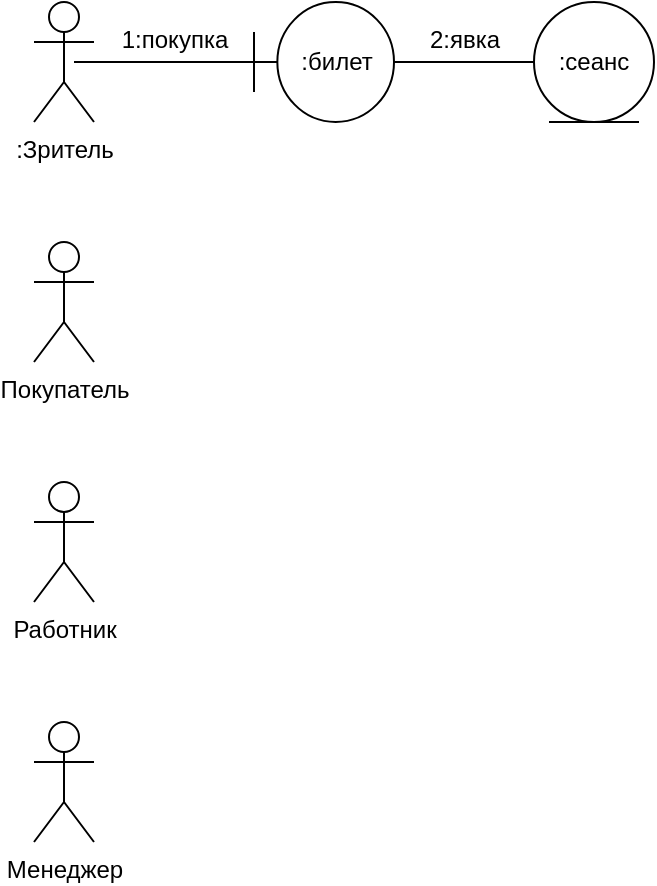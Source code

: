 <mxfile version="24.7.17">
  <diagram name="Страница — 1" id="Bhks7NLE8897tqWXi8Yq">
    <mxGraphModel dx="989" dy="545" grid="1" gridSize="10" guides="1" tooltips="1" connect="1" arrows="1" fold="1" page="1" pageScale="1" pageWidth="827" pageHeight="1169" math="0" shadow="0">
      <root>
        <mxCell id="0" />
        <mxCell id="1" parent="0" />
        <mxCell id="cRrh5-8DGzkQ_TaTyeGt-1" value=":Зритель" style="shape=umlActor;verticalLabelPosition=bottom;verticalAlign=top;html=1;outlineConnect=0;" vertex="1" parent="1">
          <mxGeometry x="80" y="40" width="30" height="60" as="geometry" />
        </mxCell>
        <mxCell id="cRrh5-8DGzkQ_TaTyeGt-2" value=":билет" style="shape=umlBoundary;whiteSpace=wrap;html=1;" vertex="1" parent="1">
          <mxGeometry x="190" y="40" width="70" height="60" as="geometry" />
        </mxCell>
        <mxCell id="cRrh5-8DGzkQ_TaTyeGt-4" value=":сеанс" style="ellipse;shape=umlEntity;whiteSpace=wrap;html=1;" vertex="1" parent="1">
          <mxGeometry x="330" y="40" width="60" height="60" as="geometry" />
        </mxCell>
        <mxCell id="cRrh5-8DGzkQ_TaTyeGt-6" value="" style="line;strokeWidth=1;fillColor=none;align=left;verticalAlign=middle;spacingTop=-1;spacingLeft=3;spacingRight=3;rotatable=0;labelPosition=right;points=[];portConstraint=eastwest;strokeColor=inherit;" vertex="1" parent="1">
          <mxGeometry x="100" y="66" width="100" height="8" as="geometry" />
        </mxCell>
        <mxCell id="cRrh5-8DGzkQ_TaTyeGt-7" value="" style="line;strokeWidth=1;fillColor=none;align=left;verticalAlign=middle;spacingTop=-1;spacingLeft=3;spacingRight=3;rotatable=0;labelPosition=right;points=[];portConstraint=eastwest;strokeColor=inherit;" vertex="1" parent="1">
          <mxGeometry x="260" y="66" width="70" height="8" as="geometry" />
        </mxCell>
        <mxCell id="cRrh5-8DGzkQ_TaTyeGt-8" value="1:покупка" style="text;html=1;align=center;verticalAlign=middle;resizable=0;points=[];autosize=1;strokeColor=none;fillColor=none;" vertex="1" parent="1">
          <mxGeometry x="110" y="44" width="80" height="30" as="geometry" />
        </mxCell>
        <mxCell id="cRrh5-8DGzkQ_TaTyeGt-9" value="2:явка" style="text;html=1;align=center;verticalAlign=middle;resizable=0;points=[];autosize=1;strokeColor=none;fillColor=none;" vertex="1" parent="1">
          <mxGeometry x="265" y="44" width="60" height="30" as="geometry" />
        </mxCell>
        <mxCell id="cRrh5-8DGzkQ_TaTyeGt-10" value="Покупатель" style="shape=umlActor;verticalLabelPosition=bottom;verticalAlign=top;html=1;" vertex="1" parent="1">
          <mxGeometry x="80" y="160" width="30" height="60" as="geometry" />
        </mxCell>
        <mxCell id="cRrh5-8DGzkQ_TaTyeGt-11" value="Работник&lt;div&gt;&lt;br&gt;&lt;/div&gt;" style="shape=umlActor;verticalLabelPosition=bottom;verticalAlign=top;html=1;" vertex="1" parent="1">
          <mxGeometry x="80" y="280" width="30" height="60" as="geometry" />
        </mxCell>
        <mxCell id="cRrh5-8DGzkQ_TaTyeGt-12" value="Менеджер" style="shape=umlActor;verticalLabelPosition=bottom;verticalAlign=top;html=1;" vertex="1" parent="1">
          <mxGeometry x="80" y="400" width="30" height="60" as="geometry" />
        </mxCell>
      </root>
    </mxGraphModel>
  </diagram>
</mxfile>
